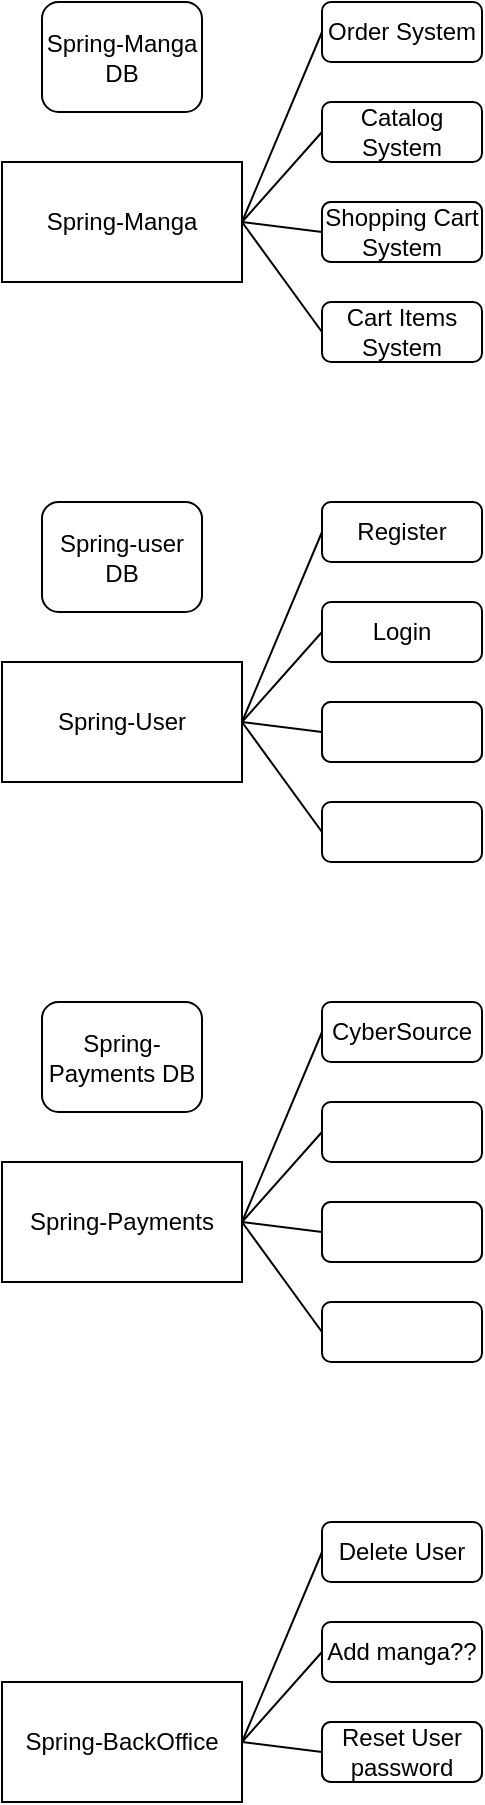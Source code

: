 <mxfile version="15.8.5" type="device"><diagram id="D1BcUtqlHxjNtBkWONXu" name="Page-1"><mxGraphModel dx="1298" dy="809" grid="1" gridSize="10" guides="1" tooltips="1" connect="1" arrows="1" fold="1" page="1" pageScale="1" pageWidth="850" pageHeight="1100" math="0" shadow="0"><root><mxCell id="0"/><mxCell id="1" parent="0"/><mxCell id="a1SJMHFmEURaai5NNxK0-6" value="Spring-Manga" style="rounded=0;whiteSpace=wrap;html=1;" vertex="1" parent="1"><mxGeometry x="540" y="130" width="120" height="60" as="geometry"/></mxCell><mxCell id="a1SJMHFmEURaai5NNxK0-9" value="Order System" style="rounded=1;whiteSpace=wrap;html=1;" vertex="1" parent="1"><mxGeometry x="700" y="50" width="80" height="30" as="geometry"/></mxCell><mxCell id="a1SJMHFmEURaai5NNxK0-12" value="" style="endArrow=none;html=1;rounded=0;entryX=1;entryY=0.5;entryDx=0;entryDy=0;exitX=0;exitY=0.5;exitDx=0;exitDy=0;" edge="1" parent="1" source="a1SJMHFmEURaai5NNxK0-9" target="a1SJMHFmEURaai5NNxK0-6"><mxGeometry width="50" height="50" relative="1" as="geometry"><mxPoint x="540" y="320" as="sourcePoint"/><mxPoint x="590" y="270" as="targetPoint"/></mxGeometry></mxCell><mxCell id="a1SJMHFmEURaai5NNxK0-13" value="Catalog System" style="rounded=1;whiteSpace=wrap;html=1;" vertex="1" parent="1"><mxGeometry x="700" y="100" width="80" height="30" as="geometry"/></mxCell><mxCell id="a1SJMHFmEURaai5NNxK0-15" value="" style="endArrow=none;html=1;rounded=0;entryX=1;entryY=0.5;entryDx=0;entryDy=0;exitX=0;exitY=0.5;exitDx=0;exitDy=0;" edge="1" parent="1" source="a1SJMHFmEURaai5NNxK0-13" target="a1SJMHFmEURaai5NNxK0-6"><mxGeometry width="50" height="50" relative="1" as="geometry"><mxPoint x="540" y="320" as="sourcePoint"/><mxPoint x="590" y="270" as="targetPoint"/></mxGeometry></mxCell><mxCell id="a1SJMHFmEURaai5NNxK0-18" value="Catalog" style="rounded=1;whiteSpace=wrap;html=1;" vertex="1" parent="1"><mxGeometry x="700" y="150" width="80" height="30" as="geometry"/></mxCell><mxCell id="a1SJMHFmEURaai5NNxK0-19" value="" style="endArrow=none;html=1;rounded=0;exitX=0;exitY=0.5;exitDx=0;exitDy=0;entryX=1;entryY=0.5;entryDx=0;entryDy=0;" edge="1" parent="1" source="a1SJMHFmEURaai5NNxK0-18" target="a1SJMHFmEURaai5NNxK0-6"><mxGeometry width="50" height="50" relative="1" as="geometry"><mxPoint x="540" y="380" as="sourcePoint"/><mxPoint x="680" y="210" as="targetPoint"/></mxGeometry></mxCell><mxCell id="a1SJMHFmEURaai5NNxK0-21" value="Shopping Cart System" style="rounded=1;whiteSpace=wrap;html=1;" vertex="1" parent="1"><mxGeometry x="700" y="150" width="80" height="30" as="geometry"/></mxCell><mxCell id="a1SJMHFmEURaai5NNxK0-23" value="Cart Items System" style="rounded=1;whiteSpace=wrap;html=1;" vertex="1" parent="1"><mxGeometry x="700" y="200" width="80" height="30" as="geometry"/></mxCell><mxCell id="a1SJMHFmEURaai5NNxK0-25" value="" style="endArrow=none;html=1;rounded=0;entryX=0;entryY=0.5;entryDx=0;entryDy=0;exitX=1;exitY=0.5;exitDx=0;exitDy=0;" edge="1" parent="1" source="a1SJMHFmEURaai5NNxK0-6" target="a1SJMHFmEURaai5NNxK0-23"><mxGeometry width="50" height="50" relative="1" as="geometry"><mxPoint x="540" y="320" as="sourcePoint"/><mxPoint x="590" y="270" as="targetPoint"/></mxGeometry></mxCell><mxCell id="a1SJMHFmEURaai5NNxK0-27" value="Spring-User" style="rounded=0;whiteSpace=wrap;html=1;" vertex="1" parent="1"><mxGeometry x="540" y="380" width="120" height="60" as="geometry"/></mxCell><mxCell id="a1SJMHFmEURaai5NNxK0-28" value="Register" style="rounded=1;whiteSpace=wrap;html=1;" vertex="1" parent="1"><mxGeometry x="700" y="300" width="80" height="30" as="geometry"/></mxCell><mxCell id="a1SJMHFmEURaai5NNxK0-29" value="" style="endArrow=none;html=1;rounded=0;entryX=1;entryY=0.5;entryDx=0;entryDy=0;exitX=0;exitY=0.5;exitDx=0;exitDy=0;" edge="1" parent="1" source="a1SJMHFmEURaai5NNxK0-28" target="a1SJMHFmEURaai5NNxK0-27"><mxGeometry width="50" height="50" relative="1" as="geometry"><mxPoint x="540" y="570" as="sourcePoint"/><mxPoint x="590" y="520" as="targetPoint"/></mxGeometry></mxCell><mxCell id="a1SJMHFmEURaai5NNxK0-30" value="Login" style="rounded=1;whiteSpace=wrap;html=1;" vertex="1" parent="1"><mxGeometry x="700" y="350" width="80" height="30" as="geometry"/></mxCell><mxCell id="a1SJMHFmEURaai5NNxK0-31" value="" style="endArrow=none;html=1;rounded=0;entryX=1;entryY=0.5;entryDx=0;entryDy=0;exitX=0;exitY=0.5;exitDx=0;exitDy=0;" edge="1" parent="1" source="a1SJMHFmEURaai5NNxK0-30" target="a1SJMHFmEURaai5NNxK0-27"><mxGeometry width="50" height="50" relative="1" as="geometry"><mxPoint x="540" y="570" as="sourcePoint"/><mxPoint x="590" y="520" as="targetPoint"/></mxGeometry></mxCell><mxCell id="a1SJMHFmEURaai5NNxK0-32" value="Catalog" style="rounded=1;whiteSpace=wrap;html=1;" vertex="1" parent="1"><mxGeometry x="700" y="400" width="80" height="30" as="geometry"/></mxCell><mxCell id="a1SJMHFmEURaai5NNxK0-33" value="" style="endArrow=none;html=1;rounded=0;exitX=0;exitY=0.5;exitDx=0;exitDy=0;entryX=1;entryY=0.5;entryDx=0;entryDy=0;" edge="1" parent="1" source="a1SJMHFmEURaai5NNxK0-32" target="a1SJMHFmEURaai5NNxK0-27"><mxGeometry width="50" height="50" relative="1" as="geometry"><mxPoint x="540" y="630" as="sourcePoint"/><mxPoint x="680" y="460" as="targetPoint"/></mxGeometry></mxCell><mxCell id="a1SJMHFmEURaai5NNxK0-34" value="" style="rounded=1;whiteSpace=wrap;html=1;" vertex="1" parent="1"><mxGeometry x="700" y="400" width="80" height="30" as="geometry"/></mxCell><mxCell id="a1SJMHFmEURaai5NNxK0-35" value="" style="rounded=1;whiteSpace=wrap;html=1;" vertex="1" parent="1"><mxGeometry x="700" y="450" width="80" height="30" as="geometry"/></mxCell><mxCell id="a1SJMHFmEURaai5NNxK0-36" value="" style="endArrow=none;html=1;rounded=0;entryX=0;entryY=0.5;entryDx=0;entryDy=0;exitX=1;exitY=0.5;exitDx=0;exitDy=0;" edge="1" parent="1" source="a1SJMHFmEURaai5NNxK0-27" target="a1SJMHFmEURaai5NNxK0-35"><mxGeometry width="50" height="50" relative="1" as="geometry"><mxPoint x="540" y="570" as="sourcePoint"/><mxPoint x="590" y="520" as="targetPoint"/></mxGeometry></mxCell><mxCell id="a1SJMHFmEURaai5NNxK0-47" value="Spring-Payments" style="rounded=0;whiteSpace=wrap;html=1;" vertex="1" parent="1"><mxGeometry x="540" y="630" width="120" height="60" as="geometry"/></mxCell><mxCell id="a1SJMHFmEURaai5NNxK0-48" value="CyberSource" style="rounded=1;whiteSpace=wrap;html=1;" vertex="1" parent="1"><mxGeometry x="700" y="550" width="80" height="30" as="geometry"/></mxCell><mxCell id="a1SJMHFmEURaai5NNxK0-49" value="" style="endArrow=none;html=1;rounded=0;entryX=1;entryY=0.5;entryDx=0;entryDy=0;exitX=0;exitY=0.5;exitDx=0;exitDy=0;" edge="1" parent="1" source="a1SJMHFmEURaai5NNxK0-48" target="a1SJMHFmEURaai5NNxK0-47"><mxGeometry width="50" height="50" relative="1" as="geometry"><mxPoint x="540" y="820" as="sourcePoint"/><mxPoint x="590" y="770" as="targetPoint"/></mxGeometry></mxCell><mxCell id="a1SJMHFmEURaai5NNxK0-50" value="" style="rounded=1;whiteSpace=wrap;html=1;" vertex="1" parent="1"><mxGeometry x="700" y="600" width="80" height="30" as="geometry"/></mxCell><mxCell id="a1SJMHFmEURaai5NNxK0-51" value="" style="endArrow=none;html=1;rounded=0;entryX=1;entryY=0.5;entryDx=0;entryDy=0;exitX=0;exitY=0.5;exitDx=0;exitDy=0;" edge="1" parent="1" source="a1SJMHFmEURaai5NNxK0-50" target="a1SJMHFmEURaai5NNxK0-47"><mxGeometry width="50" height="50" relative="1" as="geometry"><mxPoint x="540" y="820" as="sourcePoint"/><mxPoint x="590" y="770" as="targetPoint"/></mxGeometry></mxCell><mxCell id="a1SJMHFmEURaai5NNxK0-52" value="Catalog" style="rounded=1;whiteSpace=wrap;html=1;" vertex="1" parent="1"><mxGeometry x="700" y="650" width="80" height="30" as="geometry"/></mxCell><mxCell id="a1SJMHFmEURaai5NNxK0-53" value="" style="endArrow=none;html=1;rounded=0;exitX=0;exitY=0.5;exitDx=0;exitDy=0;entryX=1;entryY=0.5;entryDx=0;entryDy=0;" edge="1" parent="1" source="a1SJMHFmEURaai5NNxK0-52" target="a1SJMHFmEURaai5NNxK0-47"><mxGeometry width="50" height="50" relative="1" as="geometry"><mxPoint x="540" y="880" as="sourcePoint"/><mxPoint x="680" y="710" as="targetPoint"/></mxGeometry></mxCell><mxCell id="a1SJMHFmEURaai5NNxK0-54" value="" style="rounded=1;whiteSpace=wrap;html=1;" vertex="1" parent="1"><mxGeometry x="700" y="650" width="80" height="30" as="geometry"/></mxCell><mxCell id="a1SJMHFmEURaai5NNxK0-55" value="" style="rounded=1;whiteSpace=wrap;html=1;" vertex="1" parent="1"><mxGeometry x="700" y="700" width="80" height="30" as="geometry"/></mxCell><mxCell id="a1SJMHFmEURaai5NNxK0-56" value="" style="endArrow=none;html=1;rounded=0;entryX=0;entryY=0.5;entryDx=0;entryDy=0;exitX=1;exitY=0.5;exitDx=0;exitDy=0;" edge="1" parent="1" source="a1SJMHFmEURaai5NNxK0-47" target="a1SJMHFmEURaai5NNxK0-55"><mxGeometry width="50" height="50" relative="1" as="geometry"><mxPoint x="540" y="820" as="sourcePoint"/><mxPoint x="590" y="770" as="targetPoint"/></mxGeometry></mxCell><mxCell id="a1SJMHFmEURaai5NNxK0-59" value="Spring-Manga DB" style="rounded=1;whiteSpace=wrap;html=1;" vertex="1" parent="1"><mxGeometry x="560" y="50" width="80" height="55" as="geometry"/></mxCell><mxCell id="a1SJMHFmEURaai5NNxK0-60" value="Spring-user DB" style="rounded=1;whiteSpace=wrap;html=1;" vertex="1" parent="1"><mxGeometry x="560" y="300" width="80" height="55" as="geometry"/></mxCell><mxCell id="a1SJMHFmEURaai5NNxK0-61" value="Spring-Payments DB" style="rounded=1;whiteSpace=wrap;html=1;" vertex="1" parent="1"><mxGeometry x="560" y="550" width="80" height="55" as="geometry"/></mxCell><mxCell id="a1SJMHFmEURaai5NNxK0-62" value="Spring-BackOffice" style="rounded=0;whiteSpace=wrap;html=1;" vertex="1" parent="1"><mxGeometry x="540" y="890" width="120" height="60" as="geometry"/></mxCell><mxCell id="a1SJMHFmEURaai5NNxK0-63" value="Delete User" style="rounded=1;whiteSpace=wrap;html=1;" vertex="1" parent="1"><mxGeometry x="700" y="810" width="80" height="30" as="geometry"/></mxCell><mxCell id="a1SJMHFmEURaai5NNxK0-64" value="" style="endArrow=none;html=1;rounded=0;entryX=1;entryY=0.5;entryDx=0;entryDy=0;exitX=0;exitY=0.5;exitDx=0;exitDy=0;" edge="1" parent="1" source="a1SJMHFmEURaai5NNxK0-63" target="a1SJMHFmEURaai5NNxK0-62"><mxGeometry width="50" height="50" relative="1" as="geometry"><mxPoint x="540" y="1080" as="sourcePoint"/><mxPoint x="590" y="1030" as="targetPoint"/></mxGeometry></mxCell><mxCell id="a1SJMHFmEURaai5NNxK0-65" value="Add manga??" style="rounded=1;whiteSpace=wrap;html=1;" vertex="1" parent="1"><mxGeometry x="700" y="860" width="80" height="30" as="geometry"/></mxCell><mxCell id="a1SJMHFmEURaai5NNxK0-66" value="" style="endArrow=none;html=1;rounded=0;entryX=1;entryY=0.5;entryDx=0;entryDy=0;exitX=0;exitY=0.5;exitDx=0;exitDy=0;" edge="1" parent="1" source="a1SJMHFmEURaai5NNxK0-65" target="a1SJMHFmEURaai5NNxK0-62"><mxGeometry width="50" height="50" relative="1" as="geometry"><mxPoint x="540" y="1080" as="sourcePoint"/><mxPoint x="590" y="1030" as="targetPoint"/></mxGeometry></mxCell><mxCell id="a1SJMHFmEURaai5NNxK0-67" value="Catalog" style="rounded=1;whiteSpace=wrap;html=1;" vertex="1" parent="1"><mxGeometry x="700" y="910" width="80" height="30" as="geometry"/></mxCell><mxCell id="a1SJMHFmEURaai5NNxK0-68" value="" style="endArrow=none;html=1;rounded=0;exitX=0;exitY=0.5;exitDx=0;exitDy=0;entryX=1;entryY=0.5;entryDx=0;entryDy=0;" edge="1" parent="1" source="a1SJMHFmEURaai5NNxK0-67" target="a1SJMHFmEURaai5NNxK0-62"><mxGeometry width="50" height="50" relative="1" as="geometry"><mxPoint x="540" y="1140" as="sourcePoint"/><mxPoint x="680" y="970" as="targetPoint"/></mxGeometry></mxCell><mxCell id="a1SJMHFmEURaai5NNxK0-69" value="Reset User password" style="rounded=1;whiteSpace=wrap;html=1;" vertex="1" parent="1"><mxGeometry x="700" y="910" width="80" height="30" as="geometry"/></mxCell></root></mxGraphModel></diagram></mxfile>